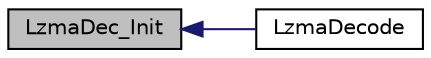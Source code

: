 digraph G
{
  edge [fontname="Helvetica",fontsize="10",labelfontname="Helvetica",labelfontsize="10"];
  node [fontname="Helvetica",fontsize="10",shape=record];
  rankdir="LR";
  Node1 [label="LzmaDec_Init",height=0.2,width=0.4,color="black", fillcolor="grey75", style="filled" fontcolor="black"];
  Node1 -> Node2 [dir="back",color="midnightblue",fontsize="10",style="solid",fontname="Helvetica"];
  Node2 [label="LzmaDecode",height=0.2,width=0.4,color="black", fillcolor="white", style="filled",URL="$_lzma_dec_8h.html#ab8c63d6972edb0325afc6326936afab1"];
}
